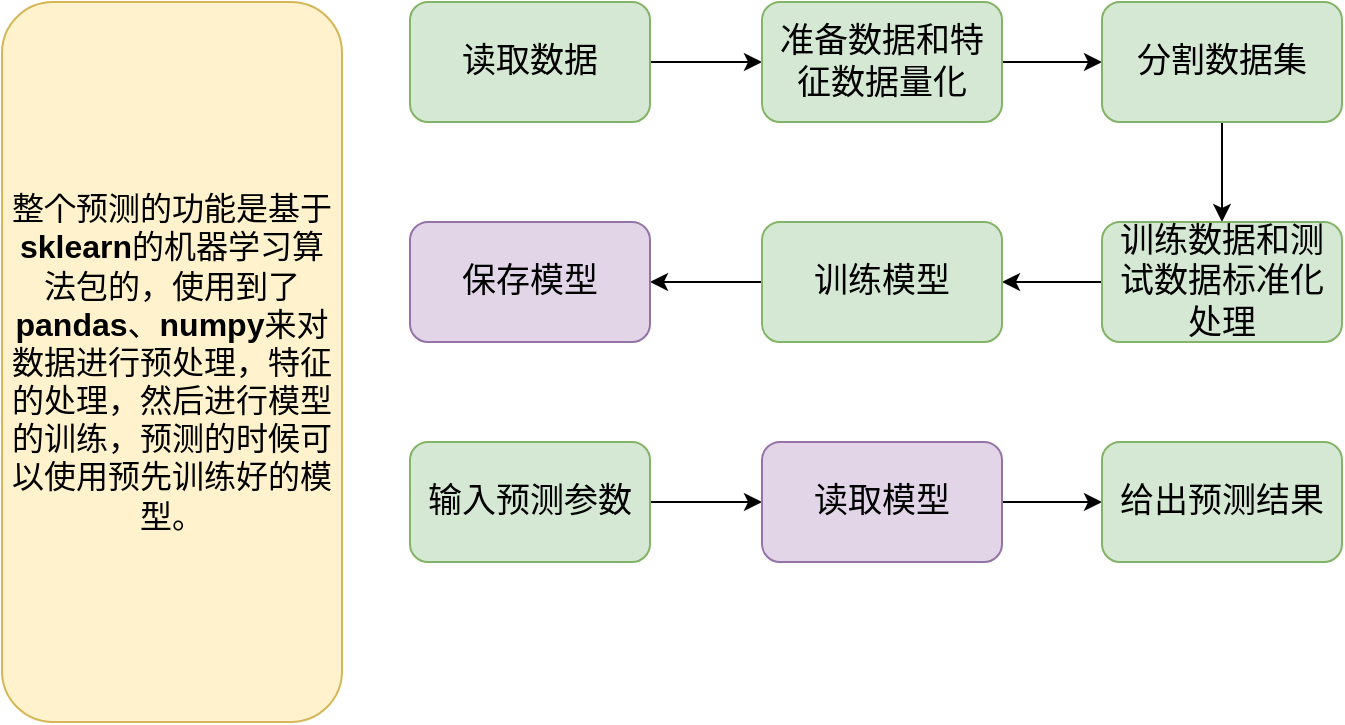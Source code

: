 <mxfile version="17.4.1" type="github">
  <diagram id="yviD2XQUQ4nQ4JYO9C7l" name="Page-1">
    <mxGraphModel dx="1038" dy="579" grid="1" gridSize="10" guides="1" tooltips="1" connect="1" arrows="1" fold="1" page="1" pageScale="1" pageWidth="827" pageHeight="1169" math="0" shadow="0">
      <root>
        <mxCell id="0" />
        <mxCell id="1" parent="0" />
        <mxCell id="bmkte0DKfMiooFraYme--11" style="edgeStyle=orthogonalEdgeStyle;rounded=0;orthogonalLoop=1;jettySize=auto;html=1;exitX=1;exitY=0.5;exitDx=0;exitDy=0;entryX=0;entryY=0.5;entryDx=0;entryDy=0;fontSize=17;" edge="1" parent="1" source="bmkte0DKfMiooFraYme--1" target="bmkte0DKfMiooFraYme--6">
          <mxGeometry relative="1" as="geometry" />
        </mxCell>
        <mxCell id="bmkte0DKfMiooFraYme--1" value="读取数据" style="rounded=1;whiteSpace=wrap;html=1;fillColor=#d5e8d4;strokeColor=#82b366;fontSize=17;" vertex="1" parent="1">
          <mxGeometry x="294" y="40" width="120" height="60" as="geometry" />
        </mxCell>
        <mxCell id="bmkte0DKfMiooFraYme--5" value="&lt;font style=&quot;font-size: 16px&quot;&gt;整个预测的功能是基于&lt;b&gt;sklearn&lt;/b&gt;的机器学习算法包的，使用到了&lt;b&gt;pandas&lt;/b&gt;、&lt;b&gt;numpy&lt;/b&gt;来对数据进行预处理，特征的处理，然后进行模型的训练，预测的时候可以使用预先训练好的模型。&lt;/font&gt;" style="rounded=1;whiteSpace=wrap;html=1;fillColor=#fff2cc;strokeColor=#d6b656;" vertex="1" parent="1">
          <mxGeometry x="90" y="40" width="170" height="360" as="geometry" />
        </mxCell>
        <mxCell id="bmkte0DKfMiooFraYme--12" style="edgeStyle=orthogonalEdgeStyle;rounded=0;orthogonalLoop=1;jettySize=auto;html=1;exitX=1;exitY=0.5;exitDx=0;exitDy=0;entryX=0;entryY=0.5;entryDx=0;entryDy=0;fontSize=17;" edge="1" parent="1" source="bmkte0DKfMiooFraYme--6" target="bmkte0DKfMiooFraYme--7">
          <mxGeometry relative="1" as="geometry" />
        </mxCell>
        <mxCell id="bmkte0DKfMiooFraYme--6" value="准备数据和特征数据量化" style="rounded=1;whiteSpace=wrap;html=1;fillColor=#d5e8d4;strokeColor=#82b366;fontSize=17;" vertex="1" parent="1">
          <mxGeometry x="470" y="40" width="120" height="60" as="geometry" />
        </mxCell>
        <mxCell id="bmkte0DKfMiooFraYme--13" style="edgeStyle=orthogonalEdgeStyle;rounded=0;orthogonalLoop=1;jettySize=auto;html=1;exitX=0.5;exitY=1;exitDx=0;exitDy=0;entryX=0.5;entryY=0;entryDx=0;entryDy=0;fontSize=17;" edge="1" parent="1" source="bmkte0DKfMiooFraYme--7" target="bmkte0DKfMiooFraYme--8">
          <mxGeometry relative="1" as="geometry" />
        </mxCell>
        <mxCell id="bmkte0DKfMiooFraYme--7" value="分割数据集" style="rounded=1;whiteSpace=wrap;html=1;fillColor=#d5e8d4;strokeColor=#82b366;fontSize=17;" vertex="1" parent="1">
          <mxGeometry x="640" y="40" width="120" height="60" as="geometry" />
        </mxCell>
        <mxCell id="bmkte0DKfMiooFraYme--14" style="edgeStyle=orthogonalEdgeStyle;rounded=0;orthogonalLoop=1;jettySize=auto;html=1;exitX=0;exitY=0.5;exitDx=0;exitDy=0;entryX=1;entryY=0.5;entryDx=0;entryDy=0;fontSize=17;" edge="1" parent="1" source="bmkte0DKfMiooFraYme--8" target="bmkte0DKfMiooFraYme--9">
          <mxGeometry relative="1" as="geometry" />
        </mxCell>
        <mxCell id="bmkte0DKfMiooFraYme--8" value="训练数据和测试数据标准化处理" style="rounded=1;whiteSpace=wrap;html=1;fillColor=#d5e8d4;strokeColor=#82b366;fontSize=17;" vertex="1" parent="1">
          <mxGeometry x="640" y="150" width="120" height="60" as="geometry" />
        </mxCell>
        <mxCell id="bmkte0DKfMiooFraYme--15" style="edgeStyle=orthogonalEdgeStyle;rounded=0;orthogonalLoop=1;jettySize=auto;html=1;exitX=0;exitY=0.5;exitDx=0;exitDy=0;fontSize=17;entryX=1;entryY=0.5;entryDx=0;entryDy=0;" edge="1" parent="1" source="bmkte0DKfMiooFraYme--9" target="bmkte0DKfMiooFraYme--10">
          <mxGeometry relative="1" as="geometry">
            <mxPoint x="420" y="180" as="targetPoint" />
          </mxGeometry>
        </mxCell>
        <mxCell id="bmkte0DKfMiooFraYme--9" value="训练模型" style="rounded=1;whiteSpace=wrap;html=1;fillColor=#d5e8d4;strokeColor=#82b366;fontSize=17;" vertex="1" parent="1">
          <mxGeometry x="470" y="150" width="120" height="60" as="geometry" />
        </mxCell>
        <mxCell id="bmkte0DKfMiooFraYme--10" value="保存模型" style="rounded=1;whiteSpace=wrap;html=1;fillColor=#e1d5e7;strokeColor=#9673a6;fontSize=17;" vertex="1" parent="1">
          <mxGeometry x="294" y="150" width="120" height="60" as="geometry" />
        </mxCell>
        <mxCell id="bmkte0DKfMiooFraYme--19" style="edgeStyle=orthogonalEdgeStyle;rounded=0;orthogonalLoop=1;jettySize=auto;html=1;exitX=1;exitY=0.5;exitDx=0;exitDy=0;entryX=0;entryY=0.5;entryDx=0;entryDy=0;fontSize=17;" edge="1" parent="1" source="bmkte0DKfMiooFraYme--16" target="bmkte0DKfMiooFraYme--17">
          <mxGeometry relative="1" as="geometry" />
        </mxCell>
        <mxCell id="bmkte0DKfMiooFraYme--16" value="输入预测参数" style="rounded=1;whiteSpace=wrap;html=1;fillColor=#d5e8d4;strokeColor=#82b366;fontSize=17;" vertex="1" parent="1">
          <mxGeometry x="294" y="260" width="120" height="60" as="geometry" />
        </mxCell>
        <mxCell id="bmkte0DKfMiooFraYme--20" style="edgeStyle=orthogonalEdgeStyle;rounded=0;orthogonalLoop=1;jettySize=auto;html=1;exitX=1;exitY=0.5;exitDx=0;exitDy=0;entryX=0;entryY=0.5;entryDx=0;entryDy=0;fontSize=17;" edge="1" parent="1" source="bmkte0DKfMiooFraYme--17" target="bmkte0DKfMiooFraYme--18">
          <mxGeometry relative="1" as="geometry" />
        </mxCell>
        <mxCell id="bmkte0DKfMiooFraYme--17" value="读取模型" style="rounded=1;whiteSpace=wrap;html=1;fillColor=#e1d5e7;strokeColor=#9673a6;fontSize=17;" vertex="1" parent="1">
          <mxGeometry x="470" y="260" width="120" height="60" as="geometry" />
        </mxCell>
        <mxCell id="bmkte0DKfMiooFraYme--18" value="给出预测结果" style="rounded=1;whiteSpace=wrap;html=1;fillColor=#d5e8d4;strokeColor=#82b366;fontSize=17;" vertex="1" parent="1">
          <mxGeometry x="640" y="260" width="120" height="60" as="geometry" />
        </mxCell>
      </root>
    </mxGraphModel>
  </diagram>
</mxfile>
